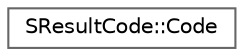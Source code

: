 digraph "类继承关系图"
{
 // LATEX_PDF_SIZE
  bgcolor="transparent";
  edge [fontname=Helvetica,fontsize=10,labelfontname=Helvetica,labelfontsize=10];
  node [fontname=Helvetica,fontsize=10,shape=box,height=0.2,width=0.4];
  rankdir="LR";
  Node0 [id="Node000000",label="SResultCode::Code",height=0.2,width=0.4,color="grey40", fillcolor="white", style="filled",URL="$struct_s_result_code_1_1_code.html",tooltip="存储单个结果码的信息"];
}
